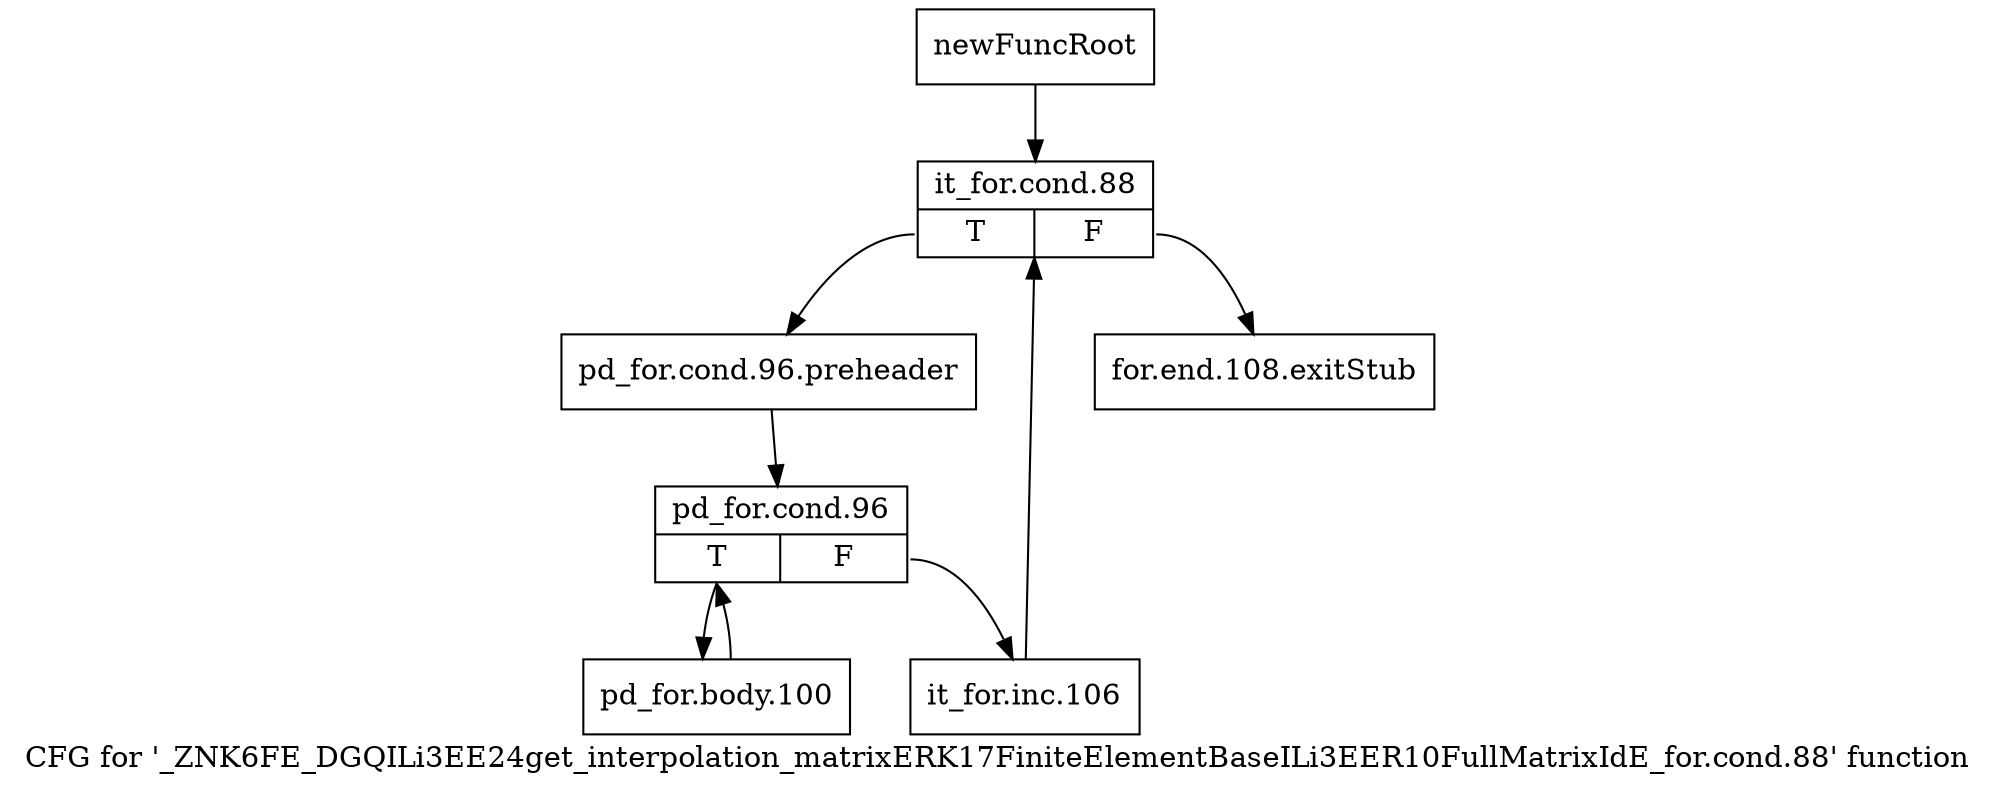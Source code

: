 digraph "CFG for '_ZNK6FE_DGQILi3EE24get_interpolation_matrixERK17FiniteElementBaseILi3EER10FullMatrixIdE_for.cond.88' function" {
	label="CFG for '_ZNK6FE_DGQILi3EE24get_interpolation_matrixERK17FiniteElementBaseILi3EER10FullMatrixIdE_for.cond.88' function";

	Node0x90c14e0 [shape=record,label="{newFuncRoot}"];
	Node0x90c14e0 -> Node0x90c1580;
	Node0x90c1530 [shape=record,label="{for.end.108.exitStub}"];
	Node0x90c1580 [shape=record,label="{it_for.cond.88|{<s0>T|<s1>F}}"];
	Node0x90c1580:s0 -> Node0x90c15d0;
	Node0x90c1580:s1 -> Node0x90c1530;
	Node0x90c15d0 [shape=record,label="{pd_for.cond.96.preheader}"];
	Node0x90c15d0 -> Node0x90c1620;
	Node0x90c1620 [shape=record,label="{pd_for.cond.96|{<s0>T|<s1>F}}"];
	Node0x90c1620:s0 -> Node0x90c16c0;
	Node0x90c1620:s1 -> Node0x90c1670;
	Node0x90c1670 [shape=record,label="{it_for.inc.106}"];
	Node0x90c1670 -> Node0x90c1580;
	Node0x90c16c0 [shape=record,label="{pd_for.body.100}"];
	Node0x90c16c0 -> Node0x90c1620;
}
